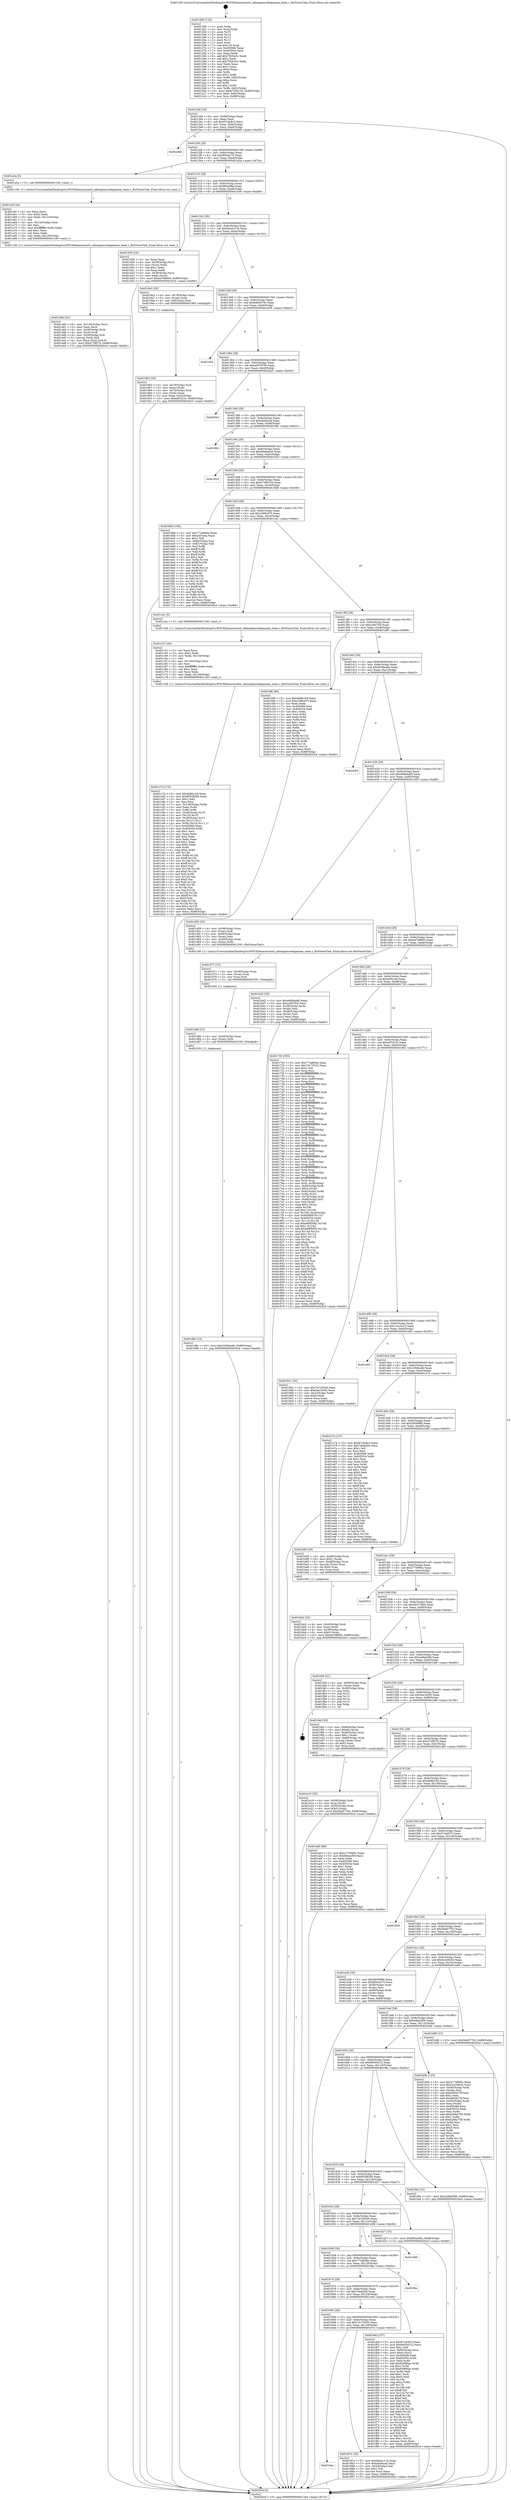 digraph "0x401260" {
  label = "0x401260 (/mnt/c/Users/mathe/Desktop/tcc/POCII/binaries/extr_labenginecodegameai_team.c_BotVoiceChat_Final-ollvm.out::main(0))"
  labelloc = "t"
  node[shape=record]

  Entry [label="",width=0.3,height=0.3,shape=circle,fillcolor=black,style=filled]
  "0x4012d4" [label="{
     0x4012d4 [32]\l
     | [instrs]\l
     &nbsp;&nbsp;0x4012d4 \<+6\>: mov -0x88(%rbp),%eax\l
     &nbsp;&nbsp;0x4012da \<+2\>: mov %eax,%ecx\l
     &nbsp;&nbsp;0x4012dc \<+6\>: sub $0x87cdc6c3,%ecx\l
     &nbsp;&nbsp;0x4012e2 \<+6\>: mov %eax,-0x9c(%rbp)\l
     &nbsp;&nbsp;0x4012e8 \<+6\>: mov %ecx,-0xa0(%rbp)\l
     &nbsp;&nbsp;0x4012ee \<+6\>: je 00000000004020b9 \<main+0xe59\>\l
  }"]
  "0x4020b9" [label="{
     0x4020b9\l
  }", style=dashed]
  "0x4012f4" [label="{
     0x4012f4 [28]\l
     | [instrs]\l
     &nbsp;&nbsp;0x4012f4 \<+5\>: jmp 00000000004012f9 \<main+0x99\>\l
     &nbsp;&nbsp;0x4012f9 \<+6\>: mov -0x9c(%rbp),%eax\l
     &nbsp;&nbsp;0x4012ff \<+5\>: sub $0x8f34a270,%eax\l
     &nbsp;&nbsp;0x401304 \<+6\>: mov %eax,-0xa4(%rbp)\l
     &nbsp;&nbsp;0x40130a \<+6\>: je 0000000000401a5a \<main+0x7fa\>\l
  }"]
  Exit [label="",width=0.3,height=0.3,shape=circle,fillcolor=black,style=filled,peripheries=2]
  "0x401a5a" [label="{
     0x401a5a [5]\l
     | [instrs]\l
     &nbsp;&nbsp;0x401a5a \<+5\>: call 0000000000401160 \<next_i\>\l
     | [calls]\l
     &nbsp;&nbsp;0x401160 \{1\} (/mnt/c/Users/mathe/Desktop/tcc/POCII/binaries/extr_labenginecodegameai_team.c_BotVoiceChat_Final-ollvm.out::next_i)\l
  }"]
  "0x401310" [label="{
     0x401310 [28]\l
     | [instrs]\l
     &nbsp;&nbsp;0x401310 \<+5\>: jmp 0000000000401315 \<main+0xb5\>\l
     &nbsp;&nbsp;0x401315 \<+6\>: mov -0x9c(%rbp),%eax\l
     &nbsp;&nbsp;0x40131b \<+5\>: sub $0x8f3a4f6a,%eax\l
     &nbsp;&nbsp;0x401320 \<+6\>: mov %eax,-0xa8(%rbp)\l
     &nbsp;&nbsp;0x401326 \<+6\>: je 0000000000401d36 \<main+0xad6\>\l
  }"]
  "0x401d8c" [label="{
     0x401d8c [15]\l
     | [instrs]\l
     &nbsp;&nbsp;0x401d8c \<+10\>: movl $0x2294ba4b,-0x88(%rbp)\l
     &nbsp;&nbsp;0x401d96 \<+5\>: jmp 00000000004020cd \<main+0xe6d\>\l
  }"]
  "0x401d36" [label="{
     0x401d36 [34]\l
     | [instrs]\l
     &nbsp;&nbsp;0x401d36 \<+2\>: xor %eax,%eax\l
     &nbsp;&nbsp;0x401d38 \<+4\>: mov -0x38(%rbp),%rcx\l
     &nbsp;&nbsp;0x401d3c \<+2\>: mov (%rcx),%edx\l
     &nbsp;&nbsp;0x401d3e \<+3\>: sub $0x1,%eax\l
     &nbsp;&nbsp;0x401d41 \<+2\>: sub %eax,%edx\l
     &nbsp;&nbsp;0x401d43 \<+4\>: mov -0x38(%rbp),%rcx\l
     &nbsp;&nbsp;0x401d47 \<+2\>: mov %edx,(%rcx)\l
     &nbsp;&nbsp;0x401d49 \<+10\>: movl $0xed768665,-0x88(%rbp)\l
     &nbsp;&nbsp;0x401d53 \<+5\>: jmp 00000000004020cd \<main+0xe6d\>\l
  }"]
  "0x40132c" [label="{
     0x40132c [28]\l
     | [instrs]\l
     &nbsp;&nbsp;0x40132c \<+5\>: jmp 0000000000401331 \<main+0xd1\>\l
     &nbsp;&nbsp;0x401331 \<+6\>: mov -0x9c(%rbp),%eax\l
     &nbsp;&nbsp;0x401337 \<+5\>: sub $0x9a42c116,%eax\l
     &nbsp;&nbsp;0x40133c \<+6\>: mov %eax,-0xac(%rbp)\l
     &nbsp;&nbsp;0x401342 \<+6\>: je 00000000004019a3 \<main+0x743\>\l
  }"]
  "0x401d80" [label="{
     0x401d80 [12]\l
     | [instrs]\l
     &nbsp;&nbsp;0x401d80 \<+4\>: mov -0x40(%rbp),%rax\l
     &nbsp;&nbsp;0x401d84 \<+3\>: mov (%rax),%rdi\l
     &nbsp;&nbsp;0x401d87 \<+5\>: call 0000000000401030 \<free@plt\>\l
     | [calls]\l
     &nbsp;&nbsp;0x401030 \{1\} (unknown)\l
  }"]
  "0x4019a3" [label="{
     0x4019a3 [16]\l
     | [instrs]\l
     &nbsp;&nbsp;0x4019a3 \<+4\>: mov -0x78(%rbp),%rax\l
     &nbsp;&nbsp;0x4019a7 \<+3\>: mov (%rax),%rax\l
     &nbsp;&nbsp;0x4019aa \<+4\>: mov 0x8(%rax),%rdi\l
     &nbsp;&nbsp;0x4019ae \<+5\>: call 0000000000401060 \<atoi@plt\>\l
     | [calls]\l
     &nbsp;&nbsp;0x401060 \{1\} (unknown)\l
  }"]
  "0x401348" [label="{
     0x401348 [28]\l
     | [instrs]\l
     &nbsp;&nbsp;0x401348 \<+5\>: jmp 000000000040134d \<main+0xed\>\l
     &nbsp;&nbsp;0x40134d \<+6\>: mov -0x9c(%rbp),%eax\l
     &nbsp;&nbsp;0x401353 \<+5\>: sub $0x9d64479c,%eax\l
     &nbsp;&nbsp;0x401358 \<+6\>: mov %eax,-0xb0(%rbp)\l
     &nbsp;&nbsp;0x40135e \<+6\>: je 0000000000401e05 \<main+0xba5\>\l
  }"]
  "0x401d71" [label="{
     0x401d71 [15]\l
     | [instrs]\l
     &nbsp;&nbsp;0x401d71 \<+4\>: mov -0x58(%rbp),%rax\l
     &nbsp;&nbsp;0x401d75 \<+3\>: mov (%rax),%rax\l
     &nbsp;&nbsp;0x401d78 \<+3\>: mov %rax,%rdi\l
     &nbsp;&nbsp;0x401d7b \<+5\>: call 0000000000401030 \<free@plt\>\l
     | [calls]\l
     &nbsp;&nbsp;0x401030 \{1\} (unknown)\l
  }"]
  "0x401e05" [label="{
     0x401e05\l
  }", style=dashed]
  "0x401364" [label="{
     0x401364 [28]\l
     | [instrs]\l
     &nbsp;&nbsp;0x401364 \<+5\>: jmp 0000000000401369 \<main+0x109\>\l
     &nbsp;&nbsp;0x401369 \<+6\>: mov -0x9c(%rbp),%eax\l
     &nbsp;&nbsp;0x40136f \<+5\>: sub $0xae978756,%eax\l
     &nbsp;&nbsp;0x401374 \<+6\>: mov %eax,-0xb4(%rbp)\l
     &nbsp;&nbsp;0x40137a \<+6\>: je 00000000004020a5 \<main+0xe45\>\l
  }"]
  "0x401c7d" [label="{
     0x401c7d [170]\l
     | [instrs]\l
     &nbsp;&nbsp;0x401c7d \<+5\>: mov $0x4b8fcc54,%ecx\l
     &nbsp;&nbsp;0x401c82 \<+5\>: mov $0x6f358280,%edx\l
     &nbsp;&nbsp;0x401c87 \<+3\>: mov $0x1,%dil\l
     &nbsp;&nbsp;0x401c8a \<+2\>: xor %esi,%esi\l
     &nbsp;&nbsp;0x401c8c \<+7\>: mov -0x138(%rbp),%r8d\l
     &nbsp;&nbsp;0x401c93 \<+4\>: imul %eax,%r8d\l
     &nbsp;&nbsp;0x401c97 \<+3\>: mov %r8b,%r9b\l
     &nbsp;&nbsp;0x401c9a \<+4\>: mov -0x40(%rbp),%r10\l
     &nbsp;&nbsp;0x401c9e \<+3\>: mov (%r10),%r10\l
     &nbsp;&nbsp;0x401ca1 \<+4\>: mov -0x38(%rbp),%r11\l
     &nbsp;&nbsp;0x401ca5 \<+3\>: movslq (%r11),%r11\l
     &nbsp;&nbsp;0x401ca8 \<+4\>: mov %r9b,(%r10,%r11,1)\l
     &nbsp;&nbsp;0x401cac \<+7\>: mov 0x405068,%eax\l
     &nbsp;&nbsp;0x401cb3 \<+8\>: mov 0x405054,%r8d\l
     &nbsp;&nbsp;0x401cbb \<+3\>: sub $0x1,%esi\l
     &nbsp;&nbsp;0x401cbe \<+2\>: mov %eax,%ebx\l
     &nbsp;&nbsp;0x401cc0 \<+2\>: add %esi,%ebx\l
     &nbsp;&nbsp;0x401cc2 \<+3\>: imul %ebx,%eax\l
     &nbsp;&nbsp;0x401cc5 \<+3\>: and $0x1,%eax\l
     &nbsp;&nbsp;0x401cc8 \<+3\>: cmp $0x0,%eax\l
     &nbsp;&nbsp;0x401ccb \<+4\>: sete %r9b\l
     &nbsp;&nbsp;0x401ccf \<+4\>: cmp $0xa,%r8d\l
     &nbsp;&nbsp;0x401cd3 \<+4\>: setl %r14b\l
     &nbsp;&nbsp;0x401cd7 \<+3\>: mov %r9b,%r15b\l
     &nbsp;&nbsp;0x401cda \<+4\>: xor $0xff,%r15b\l
     &nbsp;&nbsp;0x401cde \<+3\>: mov %r14b,%r12b\l
     &nbsp;&nbsp;0x401ce1 \<+4\>: xor $0xff,%r12b\l
     &nbsp;&nbsp;0x401ce5 \<+4\>: xor $0x0,%dil\l
     &nbsp;&nbsp;0x401ce9 \<+3\>: mov %r15b,%r13b\l
     &nbsp;&nbsp;0x401cec \<+4\>: and $0x0,%r13b\l
     &nbsp;&nbsp;0x401cf0 \<+3\>: and %dil,%r9b\l
     &nbsp;&nbsp;0x401cf3 \<+3\>: mov %r12b,%al\l
     &nbsp;&nbsp;0x401cf6 \<+2\>: and $0x0,%al\l
     &nbsp;&nbsp;0x401cf8 \<+3\>: and %dil,%r14b\l
     &nbsp;&nbsp;0x401cfb \<+3\>: or %r9b,%r13b\l
     &nbsp;&nbsp;0x401cfe \<+3\>: or %r14b,%al\l
     &nbsp;&nbsp;0x401d01 \<+3\>: xor %al,%r13b\l
     &nbsp;&nbsp;0x401d04 \<+3\>: or %r12b,%r15b\l
     &nbsp;&nbsp;0x401d07 \<+4\>: xor $0xff,%r15b\l
     &nbsp;&nbsp;0x401d0b \<+4\>: or $0x0,%dil\l
     &nbsp;&nbsp;0x401d0f \<+3\>: and %dil,%r15b\l
     &nbsp;&nbsp;0x401d12 \<+3\>: or %r15b,%r13b\l
     &nbsp;&nbsp;0x401d15 \<+4\>: test $0x1,%r13b\l
     &nbsp;&nbsp;0x401d19 \<+3\>: cmovne %edx,%ecx\l
     &nbsp;&nbsp;0x401d1c \<+6\>: mov %ecx,-0x88(%rbp)\l
     &nbsp;&nbsp;0x401d22 \<+5\>: jmp 00000000004020cd \<main+0xe6d\>\l
  }"]
  "0x4020a5" [label="{
     0x4020a5\l
  }", style=dashed]
  "0x401380" [label="{
     0x401380 [28]\l
     | [instrs]\l
     &nbsp;&nbsp;0x401380 \<+5\>: jmp 0000000000401385 \<main+0x125\>\l
     &nbsp;&nbsp;0x401385 \<+6\>: mov -0x9c(%rbp),%eax\l
     &nbsp;&nbsp;0x40138b \<+5\>: sub $0xafcbbcad,%eax\l
     &nbsp;&nbsp;0x401390 \<+6\>: mov %eax,-0xb8(%rbp)\l
     &nbsp;&nbsp;0x401396 \<+6\>: je 000000000040189c \<main+0x63c\>\l
  }"]
  "0x401c51" [label="{
     0x401c51 [44]\l
     | [instrs]\l
     &nbsp;&nbsp;0x401c51 \<+2\>: xor %ecx,%ecx\l
     &nbsp;&nbsp;0x401c53 \<+5\>: mov $0x2,%edx\l
     &nbsp;&nbsp;0x401c58 \<+6\>: mov %edx,-0x134(%rbp)\l
     &nbsp;&nbsp;0x401c5e \<+1\>: cltd\l
     &nbsp;&nbsp;0x401c5f \<+6\>: mov -0x134(%rbp),%esi\l
     &nbsp;&nbsp;0x401c65 \<+2\>: idiv %esi\l
     &nbsp;&nbsp;0x401c67 \<+6\>: imul $0xfffffffe,%edx,%edx\l
     &nbsp;&nbsp;0x401c6d \<+3\>: sub $0x1,%ecx\l
     &nbsp;&nbsp;0x401c70 \<+2\>: sub %ecx,%edx\l
     &nbsp;&nbsp;0x401c72 \<+6\>: mov %edx,-0x138(%rbp)\l
     &nbsp;&nbsp;0x401c78 \<+5\>: call 0000000000401160 \<next_i\>\l
     | [calls]\l
     &nbsp;&nbsp;0x401160 \{1\} (/mnt/c/Users/mathe/Desktop/tcc/POCII/binaries/extr_labenginecodegameai_team.c_BotVoiceChat_Final-ollvm.out::next_i)\l
  }"]
  "0x40189c" [label="{
     0x40189c\l
  }", style=dashed]
  "0x40139c" [label="{
     0x40139c [28]\l
     | [instrs]\l
     &nbsp;&nbsp;0x40139c \<+5\>: jmp 00000000004013a1 \<main+0x141\>\l
     &nbsp;&nbsp;0x4013a1 \<+6\>: mov -0x9c(%rbp),%eax\l
     &nbsp;&nbsp;0x4013a7 \<+5\>: sub $0xb6a9aab5,%eax\l
     &nbsp;&nbsp;0x4013ac \<+6\>: mov %eax,-0xbc(%rbp)\l
     &nbsp;&nbsp;0x4013b2 \<+6\>: je 0000000000401925 \<main+0x6c5\>\l
  }"]
  "0x401bb2" [label="{
     0x401bb2 [32]\l
     | [instrs]\l
     &nbsp;&nbsp;0x401bb2 \<+4\>: mov -0x40(%rbp),%rdi\l
     &nbsp;&nbsp;0x401bb6 \<+3\>: mov %rax,(%rdi)\l
     &nbsp;&nbsp;0x401bb9 \<+4\>: mov -0x38(%rbp),%rax\l
     &nbsp;&nbsp;0x401bbd \<+6\>: movl $0x0,(%rax)\l
     &nbsp;&nbsp;0x401bc3 \<+10\>: movl $0xed768665,-0x88(%rbp)\l
     &nbsp;&nbsp;0x401bcd \<+5\>: jmp 00000000004020cd \<main+0xe6d\>\l
  }"]
  "0x401925" [label="{
     0x401925\l
  }", style=dashed]
  "0x4013b8" [label="{
     0x4013b8 [28]\l
     | [instrs]\l
     &nbsp;&nbsp;0x4013b8 \<+5\>: jmp 00000000004013bd \<main+0x15d\>\l
     &nbsp;&nbsp;0x4013bd \<+6\>: mov -0x9c(%rbp),%eax\l
     &nbsp;&nbsp;0x4013c3 \<+5\>: sub $0xb720b154,%eax\l
     &nbsp;&nbsp;0x4013c8 \<+6\>: mov %eax,-0xc0(%rbp)\l
     &nbsp;&nbsp;0x4013ce \<+6\>: je 00000000004016b6 \<main+0x456\>\l
  }"]
  "0x401a8b" [label="{
     0x401a8b [42]\l
     | [instrs]\l
     &nbsp;&nbsp;0x401a8b \<+6\>: mov -0x130(%rbp),%ecx\l
     &nbsp;&nbsp;0x401a91 \<+3\>: imul %eax,%ecx\l
     &nbsp;&nbsp;0x401a94 \<+4\>: mov -0x58(%rbp),%rdi\l
     &nbsp;&nbsp;0x401a98 \<+3\>: mov (%rdi),%rdi\l
     &nbsp;&nbsp;0x401a9b \<+4\>: mov -0x50(%rbp),%r8\l
     &nbsp;&nbsp;0x401a9f \<+3\>: movslq (%r8),%r8\l
     &nbsp;&nbsp;0x401aa2 \<+4\>: mov %ecx,(%rdi,%r8,4)\l
     &nbsp;&nbsp;0x401aa6 \<+10\>: movl $0x472ff27b,-0x88(%rbp)\l
     &nbsp;&nbsp;0x401ab0 \<+5\>: jmp 00000000004020cd \<main+0xe6d\>\l
  }"]
  "0x4016b6" [label="{
     0x4016b6 [106]\l
     | [instrs]\l
     &nbsp;&nbsp;0x4016b6 \<+5\>: mov $0x772a694e,%eax\l
     &nbsp;&nbsp;0x4016bb \<+5\>: mov $0xa03ccea,%ecx\l
     &nbsp;&nbsp;0x4016c0 \<+2\>: mov $0x1,%dl\l
     &nbsp;&nbsp;0x4016c2 \<+7\>: mov -0x82(%rbp),%sil\l
     &nbsp;&nbsp;0x4016c9 \<+7\>: mov -0x81(%rbp),%dil\l
     &nbsp;&nbsp;0x4016d0 \<+3\>: mov %sil,%r8b\l
     &nbsp;&nbsp;0x4016d3 \<+4\>: xor $0xff,%r8b\l
     &nbsp;&nbsp;0x4016d7 \<+3\>: mov %dil,%r9b\l
     &nbsp;&nbsp;0x4016da \<+4\>: xor $0xff,%r9b\l
     &nbsp;&nbsp;0x4016de \<+3\>: xor $0x1,%dl\l
     &nbsp;&nbsp;0x4016e1 \<+3\>: mov %r8b,%r10b\l
     &nbsp;&nbsp;0x4016e4 \<+4\>: and $0xff,%r10b\l
     &nbsp;&nbsp;0x4016e8 \<+3\>: and %dl,%sil\l
     &nbsp;&nbsp;0x4016eb \<+3\>: mov %r9b,%r11b\l
     &nbsp;&nbsp;0x4016ee \<+4\>: and $0xff,%r11b\l
     &nbsp;&nbsp;0x4016f2 \<+3\>: and %dl,%dil\l
     &nbsp;&nbsp;0x4016f5 \<+3\>: or %sil,%r10b\l
     &nbsp;&nbsp;0x4016f8 \<+3\>: or %dil,%r11b\l
     &nbsp;&nbsp;0x4016fb \<+3\>: xor %r11b,%r10b\l
     &nbsp;&nbsp;0x4016fe \<+3\>: or %r9b,%r8b\l
     &nbsp;&nbsp;0x401701 \<+4\>: xor $0xff,%r8b\l
     &nbsp;&nbsp;0x401705 \<+3\>: or $0x1,%dl\l
     &nbsp;&nbsp;0x401708 \<+3\>: and %dl,%r8b\l
     &nbsp;&nbsp;0x40170b \<+3\>: or %r8b,%r10b\l
     &nbsp;&nbsp;0x40170e \<+4\>: test $0x1,%r10b\l
     &nbsp;&nbsp;0x401712 \<+3\>: cmovne %ecx,%eax\l
     &nbsp;&nbsp;0x401715 \<+6\>: mov %eax,-0x88(%rbp)\l
     &nbsp;&nbsp;0x40171b \<+5\>: jmp 00000000004020cd \<main+0xe6d\>\l
  }"]
  "0x4013d4" [label="{
     0x4013d4 [28]\l
     | [instrs]\l
     &nbsp;&nbsp;0x4013d4 \<+5\>: jmp 00000000004013d9 \<main+0x179\>\l
     &nbsp;&nbsp;0x4013d9 \<+6\>: mov -0x9c(%rbp),%eax\l
     &nbsp;&nbsp;0x4013df \<+5\>: sub $0xc268cd75,%eax\l
     &nbsp;&nbsp;0x4013e4 \<+6\>: mov %eax,-0xc4(%rbp)\l
     &nbsp;&nbsp;0x4013ea \<+6\>: je 0000000000401c4c \<main+0x9ec\>\l
  }"]
  "0x4020cd" [label="{
     0x4020cd [5]\l
     | [instrs]\l
     &nbsp;&nbsp;0x4020cd \<+5\>: jmp 00000000004012d4 \<main+0x74\>\l
  }"]
  "0x401260" [label="{
     0x401260 [116]\l
     | [instrs]\l
     &nbsp;&nbsp;0x401260 \<+1\>: push %rbp\l
     &nbsp;&nbsp;0x401261 \<+3\>: mov %rsp,%rbp\l
     &nbsp;&nbsp;0x401264 \<+2\>: push %r15\l
     &nbsp;&nbsp;0x401266 \<+2\>: push %r14\l
     &nbsp;&nbsp;0x401268 \<+2\>: push %r13\l
     &nbsp;&nbsp;0x40126a \<+2\>: push %r12\l
     &nbsp;&nbsp;0x40126c \<+1\>: push %rbx\l
     &nbsp;&nbsp;0x40126d \<+7\>: sub $0x118,%rsp\l
     &nbsp;&nbsp;0x401274 \<+7\>: mov 0x405068,%eax\l
     &nbsp;&nbsp;0x40127b \<+7\>: mov 0x405054,%ecx\l
     &nbsp;&nbsp;0x401282 \<+2\>: mov %eax,%edx\l
     &nbsp;&nbsp;0x401284 \<+6\>: add $0x792fce5c,%edx\l
     &nbsp;&nbsp;0x40128a \<+3\>: sub $0x1,%edx\l
     &nbsp;&nbsp;0x40128d \<+6\>: sub $0x792fce5c,%edx\l
     &nbsp;&nbsp;0x401293 \<+3\>: imul %edx,%eax\l
     &nbsp;&nbsp;0x401296 \<+3\>: and $0x1,%eax\l
     &nbsp;&nbsp;0x401299 \<+3\>: cmp $0x0,%eax\l
     &nbsp;&nbsp;0x40129c \<+4\>: sete %r8b\l
     &nbsp;&nbsp;0x4012a0 \<+4\>: and $0x1,%r8b\l
     &nbsp;&nbsp;0x4012a4 \<+7\>: mov %r8b,-0x82(%rbp)\l
     &nbsp;&nbsp;0x4012ab \<+3\>: cmp $0xa,%ecx\l
     &nbsp;&nbsp;0x4012ae \<+4\>: setl %r8b\l
     &nbsp;&nbsp;0x4012b2 \<+4\>: and $0x1,%r8b\l
     &nbsp;&nbsp;0x4012b6 \<+7\>: mov %r8b,-0x81(%rbp)\l
     &nbsp;&nbsp;0x4012bd \<+10\>: movl $0xb720b154,-0x88(%rbp)\l
     &nbsp;&nbsp;0x4012c7 \<+6\>: mov %edi,-0x8c(%rbp)\l
     &nbsp;&nbsp;0x4012cd \<+7\>: mov %rsi,-0x98(%rbp)\l
  }"]
  "0x401a5f" [label="{
     0x401a5f [44]\l
     | [instrs]\l
     &nbsp;&nbsp;0x401a5f \<+2\>: xor %ecx,%ecx\l
     &nbsp;&nbsp;0x401a61 \<+5\>: mov $0x2,%edx\l
     &nbsp;&nbsp;0x401a66 \<+6\>: mov %edx,-0x12c(%rbp)\l
     &nbsp;&nbsp;0x401a6c \<+1\>: cltd\l
     &nbsp;&nbsp;0x401a6d \<+6\>: mov -0x12c(%rbp),%esi\l
     &nbsp;&nbsp;0x401a73 \<+2\>: idiv %esi\l
     &nbsp;&nbsp;0x401a75 \<+6\>: imul $0xfffffffe,%edx,%edx\l
     &nbsp;&nbsp;0x401a7b \<+3\>: sub $0x1,%ecx\l
     &nbsp;&nbsp;0x401a7e \<+2\>: sub %ecx,%edx\l
     &nbsp;&nbsp;0x401a80 \<+6\>: mov %edx,-0x130(%rbp)\l
     &nbsp;&nbsp;0x401a86 \<+5\>: call 0000000000401160 \<next_i\>\l
     | [calls]\l
     &nbsp;&nbsp;0x401160 \{1\} (/mnt/c/Users/mathe/Desktop/tcc/POCII/binaries/extr_labenginecodegameai_team.c_BotVoiceChat_Final-ollvm.out::next_i)\l
  }"]
  "0x401c4c" [label="{
     0x401c4c [5]\l
     | [instrs]\l
     &nbsp;&nbsp;0x401c4c \<+5\>: call 0000000000401160 \<next_i\>\l
     | [calls]\l
     &nbsp;&nbsp;0x401160 \{1\} (/mnt/c/Users/mathe/Desktop/tcc/POCII/binaries/extr_labenginecodegameai_team.c_BotVoiceChat_Final-ollvm.out::next_i)\l
  }"]
  "0x4013f0" [label="{
     0x4013f0 [28]\l
     | [instrs]\l
     &nbsp;&nbsp;0x4013f0 \<+5\>: jmp 00000000004013f5 \<main+0x195\>\l
     &nbsp;&nbsp;0x4013f5 \<+6\>: mov -0x9c(%rbp),%eax\l
     &nbsp;&nbsp;0x4013fb \<+5\>: sub $0xcc907fc6,%eax\l
     &nbsp;&nbsp;0x401400 \<+6\>: mov %eax,-0xc8(%rbp)\l
     &nbsp;&nbsp;0x401406 \<+6\>: je 0000000000401bf6 \<main+0x996\>\l
  }"]
  "0x401a16" [label="{
     0x401a16 [32]\l
     | [instrs]\l
     &nbsp;&nbsp;0x401a16 \<+4\>: mov -0x58(%rbp),%rdi\l
     &nbsp;&nbsp;0x401a1a \<+3\>: mov %rax,(%rdi)\l
     &nbsp;&nbsp;0x401a1d \<+4\>: mov -0x50(%rbp),%rax\l
     &nbsp;&nbsp;0x401a21 \<+6\>: movl $0x0,(%rax)\l
     &nbsp;&nbsp;0x401a27 \<+10\>: movl $0x5bd97763,-0x88(%rbp)\l
     &nbsp;&nbsp;0x401a31 \<+5\>: jmp 00000000004020cd \<main+0xe6d\>\l
  }"]
  "0x401bf6" [label="{
     0x401bf6 [86]\l
     | [instrs]\l
     &nbsp;&nbsp;0x401bf6 \<+5\>: mov $0x4b8fcc54,%eax\l
     &nbsp;&nbsp;0x401bfb \<+5\>: mov $0xc268cd75,%ecx\l
     &nbsp;&nbsp;0x401c00 \<+2\>: xor %edx,%edx\l
     &nbsp;&nbsp;0x401c02 \<+7\>: mov 0x405068,%esi\l
     &nbsp;&nbsp;0x401c09 \<+7\>: mov 0x405054,%edi\l
     &nbsp;&nbsp;0x401c10 \<+3\>: sub $0x1,%edx\l
     &nbsp;&nbsp;0x401c13 \<+3\>: mov %esi,%r8d\l
     &nbsp;&nbsp;0x401c16 \<+3\>: add %edx,%r8d\l
     &nbsp;&nbsp;0x401c19 \<+4\>: imul %r8d,%esi\l
     &nbsp;&nbsp;0x401c1d \<+3\>: and $0x1,%esi\l
     &nbsp;&nbsp;0x401c20 \<+3\>: cmp $0x0,%esi\l
     &nbsp;&nbsp;0x401c23 \<+4\>: sete %r9b\l
     &nbsp;&nbsp;0x401c27 \<+3\>: cmp $0xa,%edi\l
     &nbsp;&nbsp;0x401c2a \<+4\>: setl %r10b\l
     &nbsp;&nbsp;0x401c2e \<+3\>: mov %r9b,%r11b\l
     &nbsp;&nbsp;0x401c31 \<+3\>: and %r10b,%r11b\l
     &nbsp;&nbsp;0x401c34 \<+3\>: xor %r10b,%r9b\l
     &nbsp;&nbsp;0x401c37 \<+3\>: or %r9b,%r11b\l
     &nbsp;&nbsp;0x401c3a \<+4\>: test $0x1,%r11b\l
     &nbsp;&nbsp;0x401c3e \<+3\>: cmovne %ecx,%eax\l
     &nbsp;&nbsp;0x401c41 \<+6\>: mov %eax,-0x88(%rbp)\l
     &nbsp;&nbsp;0x401c47 \<+5\>: jmp 00000000004020cd \<main+0xe6d\>\l
  }"]
  "0x40140c" [label="{
     0x40140c [28]\l
     | [instrs]\l
     &nbsp;&nbsp;0x40140c \<+5\>: jmp 0000000000401411 \<main+0x1b1\>\l
     &nbsp;&nbsp;0x401411 \<+6\>: mov -0x9c(%rbp),%eax\l
     &nbsp;&nbsp;0x401417 \<+5\>: sub $0xd038ea9a,%eax\l
     &nbsp;&nbsp;0x40141c \<+6\>: mov %eax,-0xcc(%rbp)\l
     &nbsp;&nbsp;0x401422 \<+6\>: je 0000000000402003 \<main+0xda3\>\l
  }"]
  "0x4019b3" [label="{
     0x4019b3 [30]\l
     | [instrs]\l
     &nbsp;&nbsp;0x4019b3 \<+4\>: mov -0x70(%rbp),%rdi\l
     &nbsp;&nbsp;0x4019b7 \<+2\>: mov %eax,(%rdi)\l
     &nbsp;&nbsp;0x4019b9 \<+4\>: mov -0x70(%rbp),%rdi\l
     &nbsp;&nbsp;0x4019bd \<+2\>: mov (%rdi),%eax\l
     &nbsp;&nbsp;0x4019bf \<+3\>: mov %eax,-0x2c(%rbp)\l
     &nbsp;&nbsp;0x4019c2 \<+10\>: movl $0xe83323c,-0x88(%rbp)\l
     &nbsp;&nbsp;0x4019cc \<+5\>: jmp 00000000004020cd \<main+0xe6d\>\l
  }"]
  "0x402003" [label="{
     0x402003\l
  }", style=dashed]
  "0x401428" [label="{
     0x401428 [28]\l
     | [instrs]\l
     &nbsp;&nbsp;0x401428 \<+5\>: jmp 000000000040142d \<main+0x1cd\>\l
     &nbsp;&nbsp;0x40142d \<+6\>: mov -0x9c(%rbp),%eax\l
     &nbsp;&nbsp;0x401433 \<+5\>: sub $0xe89b4a80,%eax\l
     &nbsp;&nbsp;0x401438 \<+6\>: mov %eax,-0xd0(%rbp)\l
     &nbsp;&nbsp;0x40143e \<+6\>: je 0000000000401d58 \<main+0xaf8\>\l
  }"]
  "0x4016ac" [label="{
     0x4016ac\l
  }", style=dashed]
  "0x401d58" [label="{
     0x401d58 [25]\l
     | [instrs]\l
     &nbsp;&nbsp;0x401d58 \<+4\>: mov -0x58(%rbp),%rax\l
     &nbsp;&nbsp;0x401d5c \<+3\>: mov (%rax),%rdi\l
     &nbsp;&nbsp;0x401d5f \<+4\>: mov -0x68(%rbp),%rax\l
     &nbsp;&nbsp;0x401d63 \<+2\>: mov (%rax),%esi\l
     &nbsp;&nbsp;0x401d65 \<+4\>: mov -0x40(%rbp),%rax\l
     &nbsp;&nbsp;0x401d69 \<+3\>: mov (%rax),%rdx\l
     &nbsp;&nbsp;0x401d6c \<+5\>: call 0000000000401240 \<BotVoiceChat\>\l
     | [calls]\l
     &nbsp;&nbsp;0x401240 \{1\} (/mnt/c/Users/mathe/Desktop/tcc/POCII/binaries/extr_labenginecodegameai_team.c_BotVoiceChat_Final-ollvm.out::BotVoiceChat)\l
  }"]
  "0x401444" [label="{
     0x401444 [28]\l
     | [instrs]\l
     &nbsp;&nbsp;0x401444 \<+5\>: jmp 0000000000401449 \<main+0x1e9\>\l
     &nbsp;&nbsp;0x401449 \<+6\>: mov -0x9c(%rbp),%eax\l
     &nbsp;&nbsp;0x40144f \<+5\>: sub $0xed768665,%eax\l
     &nbsp;&nbsp;0x401454 \<+6\>: mov %eax,-0xd4(%rbp)\l
     &nbsp;&nbsp;0x40145a \<+6\>: je 0000000000401bd2 \<main+0x972\>\l
  }"]
  "0x40187e" [label="{
     0x40187e [30]\l
     | [instrs]\l
     &nbsp;&nbsp;0x40187e \<+5\>: mov $0x9a42c116,%eax\l
     &nbsp;&nbsp;0x401883 \<+5\>: mov $0xafcbbcad,%ecx\l
     &nbsp;&nbsp;0x401888 \<+3\>: mov -0x2d(%rbp),%dl\l
     &nbsp;&nbsp;0x40188b \<+3\>: test $0x1,%dl\l
     &nbsp;&nbsp;0x40188e \<+3\>: cmovne %ecx,%eax\l
     &nbsp;&nbsp;0x401891 \<+6\>: mov %eax,-0x88(%rbp)\l
     &nbsp;&nbsp;0x401897 \<+5\>: jmp 00000000004020cd \<main+0xe6d\>\l
  }"]
  "0x401bd2" [label="{
     0x401bd2 [36]\l
     | [instrs]\l
     &nbsp;&nbsp;0x401bd2 \<+5\>: mov $0xe89b4a80,%eax\l
     &nbsp;&nbsp;0x401bd7 \<+5\>: mov $0xcc907fc6,%ecx\l
     &nbsp;&nbsp;0x401bdc \<+4\>: mov -0x38(%rbp),%rdx\l
     &nbsp;&nbsp;0x401be0 \<+2\>: mov (%rdx),%esi\l
     &nbsp;&nbsp;0x401be2 \<+4\>: mov -0x48(%rbp),%rdx\l
     &nbsp;&nbsp;0x401be6 \<+2\>: cmp (%rdx),%esi\l
     &nbsp;&nbsp;0x401be8 \<+3\>: cmovl %ecx,%eax\l
     &nbsp;&nbsp;0x401beb \<+6\>: mov %eax,-0x88(%rbp)\l
     &nbsp;&nbsp;0x401bf1 \<+5\>: jmp 00000000004020cd \<main+0xe6d\>\l
  }"]
  "0x401460" [label="{
     0x401460 [28]\l
     | [instrs]\l
     &nbsp;&nbsp;0x401460 \<+5\>: jmp 0000000000401465 \<main+0x205\>\l
     &nbsp;&nbsp;0x401465 \<+6\>: mov -0x9c(%rbp),%eax\l
     &nbsp;&nbsp;0x40146b \<+5\>: sub $0xa03ccea,%eax\l
     &nbsp;&nbsp;0x401470 \<+6\>: mov %eax,-0xd8(%rbp)\l
     &nbsp;&nbsp;0x401476 \<+6\>: je 0000000000401720 \<main+0x4c0\>\l
  }"]
  "0x401690" [label="{
     0x401690 [28]\l
     | [instrs]\l
     &nbsp;&nbsp;0x401690 \<+5\>: jmp 0000000000401695 \<main+0x435\>\l
     &nbsp;&nbsp;0x401695 \<+6\>: mov -0x9c(%rbp),%eax\l
     &nbsp;&nbsp;0x40169b \<+5\>: sub $0x7d170352,%eax\l
     &nbsp;&nbsp;0x4016a0 \<+6\>: mov %eax,-0x128(%rbp)\l
     &nbsp;&nbsp;0x4016a6 \<+6\>: je 000000000040187e \<main+0x61e\>\l
  }"]
  "0x401720" [label="{
     0x401720 [350]\l
     | [instrs]\l
     &nbsp;&nbsp;0x401720 \<+5\>: mov $0x772a694e,%eax\l
     &nbsp;&nbsp;0x401725 \<+5\>: mov $0x7d170352,%ecx\l
     &nbsp;&nbsp;0x40172a \<+2\>: mov $0x1,%dl\l
     &nbsp;&nbsp;0x40172c \<+3\>: mov %rsp,%rsi\l
     &nbsp;&nbsp;0x40172f \<+4\>: add $0xfffffffffffffff0,%rsi\l
     &nbsp;&nbsp;0x401733 \<+3\>: mov %rsi,%rsp\l
     &nbsp;&nbsp;0x401736 \<+4\>: mov %rsi,-0x80(%rbp)\l
     &nbsp;&nbsp;0x40173a \<+3\>: mov %rsp,%rsi\l
     &nbsp;&nbsp;0x40173d \<+4\>: add $0xfffffffffffffff0,%rsi\l
     &nbsp;&nbsp;0x401741 \<+3\>: mov %rsi,%rsp\l
     &nbsp;&nbsp;0x401744 \<+3\>: mov %rsp,%rdi\l
     &nbsp;&nbsp;0x401747 \<+4\>: add $0xfffffffffffffff0,%rdi\l
     &nbsp;&nbsp;0x40174b \<+3\>: mov %rdi,%rsp\l
     &nbsp;&nbsp;0x40174e \<+4\>: mov %rdi,-0x78(%rbp)\l
     &nbsp;&nbsp;0x401752 \<+3\>: mov %rsp,%rdi\l
     &nbsp;&nbsp;0x401755 \<+4\>: add $0xfffffffffffffff0,%rdi\l
     &nbsp;&nbsp;0x401759 \<+3\>: mov %rdi,%rsp\l
     &nbsp;&nbsp;0x40175c \<+4\>: mov %rdi,-0x70(%rbp)\l
     &nbsp;&nbsp;0x401760 \<+3\>: mov %rsp,%rdi\l
     &nbsp;&nbsp;0x401763 \<+4\>: add $0xfffffffffffffff0,%rdi\l
     &nbsp;&nbsp;0x401767 \<+3\>: mov %rdi,%rsp\l
     &nbsp;&nbsp;0x40176a \<+4\>: mov %rdi,-0x68(%rbp)\l
     &nbsp;&nbsp;0x40176e \<+3\>: mov %rsp,%rdi\l
     &nbsp;&nbsp;0x401771 \<+4\>: add $0xfffffffffffffff0,%rdi\l
     &nbsp;&nbsp;0x401775 \<+3\>: mov %rdi,%rsp\l
     &nbsp;&nbsp;0x401778 \<+4\>: mov %rdi,-0x60(%rbp)\l
     &nbsp;&nbsp;0x40177c \<+3\>: mov %rsp,%rdi\l
     &nbsp;&nbsp;0x40177f \<+4\>: add $0xfffffffffffffff0,%rdi\l
     &nbsp;&nbsp;0x401783 \<+3\>: mov %rdi,%rsp\l
     &nbsp;&nbsp;0x401786 \<+4\>: mov %rdi,-0x58(%rbp)\l
     &nbsp;&nbsp;0x40178a \<+3\>: mov %rsp,%rdi\l
     &nbsp;&nbsp;0x40178d \<+4\>: add $0xfffffffffffffff0,%rdi\l
     &nbsp;&nbsp;0x401791 \<+3\>: mov %rdi,%rsp\l
     &nbsp;&nbsp;0x401794 \<+4\>: mov %rdi,-0x50(%rbp)\l
     &nbsp;&nbsp;0x401798 \<+3\>: mov %rsp,%rdi\l
     &nbsp;&nbsp;0x40179b \<+4\>: add $0xfffffffffffffff0,%rdi\l
     &nbsp;&nbsp;0x40179f \<+3\>: mov %rdi,%rsp\l
     &nbsp;&nbsp;0x4017a2 \<+4\>: mov %rdi,-0x48(%rbp)\l
     &nbsp;&nbsp;0x4017a6 \<+3\>: mov %rsp,%rdi\l
     &nbsp;&nbsp;0x4017a9 \<+4\>: add $0xfffffffffffffff0,%rdi\l
     &nbsp;&nbsp;0x4017ad \<+3\>: mov %rdi,%rsp\l
     &nbsp;&nbsp;0x4017b0 \<+4\>: mov %rdi,-0x40(%rbp)\l
     &nbsp;&nbsp;0x4017b4 \<+3\>: mov %rsp,%rdi\l
     &nbsp;&nbsp;0x4017b7 \<+4\>: add $0xfffffffffffffff0,%rdi\l
     &nbsp;&nbsp;0x4017bb \<+3\>: mov %rdi,%rsp\l
     &nbsp;&nbsp;0x4017be \<+4\>: mov %rdi,-0x38(%rbp)\l
     &nbsp;&nbsp;0x4017c2 \<+4\>: mov -0x80(%rbp),%rdi\l
     &nbsp;&nbsp;0x4017c6 \<+6\>: movl $0x0,(%rdi)\l
     &nbsp;&nbsp;0x4017cc \<+7\>: mov -0x8c(%rbp),%r8d\l
     &nbsp;&nbsp;0x4017d3 \<+3\>: mov %r8d,(%rsi)\l
     &nbsp;&nbsp;0x4017d6 \<+4\>: mov -0x78(%rbp),%rdi\l
     &nbsp;&nbsp;0x4017da \<+7\>: mov -0x98(%rbp),%r9\l
     &nbsp;&nbsp;0x4017e1 \<+3\>: mov %r9,(%rdi)\l
     &nbsp;&nbsp;0x4017e4 \<+3\>: cmpl $0x2,(%rsi)\l
     &nbsp;&nbsp;0x4017e7 \<+4\>: setne %r10b\l
     &nbsp;&nbsp;0x4017eb \<+4\>: and $0x1,%r10b\l
     &nbsp;&nbsp;0x4017ef \<+4\>: mov %r10b,-0x2d(%rbp)\l
     &nbsp;&nbsp;0x4017f3 \<+8\>: mov 0x405068,%r11d\l
     &nbsp;&nbsp;0x4017fb \<+7\>: mov 0x405054,%ebx\l
     &nbsp;&nbsp;0x401802 \<+3\>: mov %r11d,%r14d\l
     &nbsp;&nbsp;0x401805 \<+7\>: sub $0xe89f5992,%r14d\l
     &nbsp;&nbsp;0x40180c \<+4\>: sub $0x1,%r14d\l
     &nbsp;&nbsp;0x401810 \<+7\>: add $0xe89f5992,%r14d\l
     &nbsp;&nbsp;0x401817 \<+4\>: imul %r14d,%r11d\l
     &nbsp;&nbsp;0x40181b \<+4\>: and $0x1,%r11d\l
     &nbsp;&nbsp;0x40181f \<+4\>: cmp $0x0,%r11d\l
     &nbsp;&nbsp;0x401823 \<+4\>: sete %r10b\l
     &nbsp;&nbsp;0x401827 \<+3\>: cmp $0xa,%ebx\l
     &nbsp;&nbsp;0x40182a \<+4\>: setl %r15b\l
     &nbsp;&nbsp;0x40182e \<+3\>: mov %r10b,%r12b\l
     &nbsp;&nbsp;0x401831 \<+4\>: xor $0xff,%r12b\l
     &nbsp;&nbsp;0x401835 \<+3\>: mov %r15b,%r13b\l
     &nbsp;&nbsp;0x401838 \<+4\>: xor $0xff,%r13b\l
     &nbsp;&nbsp;0x40183c \<+3\>: xor $0x1,%dl\l
     &nbsp;&nbsp;0x40183f \<+3\>: mov %r12b,%sil\l
     &nbsp;&nbsp;0x401842 \<+4\>: and $0xff,%sil\l
     &nbsp;&nbsp;0x401846 \<+3\>: and %dl,%r10b\l
     &nbsp;&nbsp;0x401849 \<+3\>: mov %r13b,%dil\l
     &nbsp;&nbsp;0x40184c \<+4\>: and $0xff,%dil\l
     &nbsp;&nbsp;0x401850 \<+3\>: and %dl,%r15b\l
     &nbsp;&nbsp;0x401853 \<+3\>: or %r10b,%sil\l
     &nbsp;&nbsp;0x401856 \<+3\>: or %r15b,%dil\l
     &nbsp;&nbsp;0x401859 \<+3\>: xor %dil,%sil\l
     &nbsp;&nbsp;0x40185c \<+3\>: or %r13b,%r12b\l
     &nbsp;&nbsp;0x40185f \<+4\>: xor $0xff,%r12b\l
     &nbsp;&nbsp;0x401863 \<+3\>: or $0x1,%dl\l
     &nbsp;&nbsp;0x401866 \<+3\>: and %dl,%r12b\l
     &nbsp;&nbsp;0x401869 \<+3\>: or %r12b,%sil\l
     &nbsp;&nbsp;0x40186c \<+4\>: test $0x1,%sil\l
     &nbsp;&nbsp;0x401870 \<+3\>: cmovne %ecx,%eax\l
     &nbsp;&nbsp;0x401873 \<+6\>: mov %eax,-0x88(%rbp)\l
     &nbsp;&nbsp;0x401879 \<+5\>: jmp 00000000004020cd \<main+0xe6d\>\l
  }"]
  "0x40147c" [label="{
     0x40147c [28]\l
     | [instrs]\l
     &nbsp;&nbsp;0x40147c \<+5\>: jmp 0000000000401481 \<main+0x221\>\l
     &nbsp;&nbsp;0x401481 \<+6\>: mov -0x9c(%rbp),%eax\l
     &nbsp;&nbsp;0x401487 \<+5\>: sub $0xe83323c,%eax\l
     &nbsp;&nbsp;0x40148c \<+6\>: mov %eax,-0xdc(%rbp)\l
     &nbsp;&nbsp;0x401492 \<+6\>: je 00000000004019d1 \<main+0x771\>\l
  }"]
  "0x401efd" [label="{
     0x401efd [157]\l
     | [instrs]\l
     &nbsp;&nbsp;0x401efd \<+5\>: mov $0x87cdc6c3,%eax\l
     &nbsp;&nbsp;0x401f02 \<+5\>: mov $0x66504212,%ecx\l
     &nbsp;&nbsp;0x401f07 \<+2\>: mov $0x1,%dl\l
     &nbsp;&nbsp;0x401f09 \<+4\>: mov -0x80(%rbp),%rsi\l
     &nbsp;&nbsp;0x401f0d \<+6\>: movl $0x0,(%rsi)\l
     &nbsp;&nbsp;0x401f13 \<+7\>: mov 0x405068,%edi\l
     &nbsp;&nbsp;0x401f1a \<+8\>: mov 0x405054,%r8d\l
     &nbsp;&nbsp;0x401f22 \<+3\>: mov %edi,%r9d\l
     &nbsp;&nbsp;0x401f25 \<+7\>: add $0xfc086fae,%r9d\l
     &nbsp;&nbsp;0x401f2c \<+4\>: sub $0x1,%r9d\l
     &nbsp;&nbsp;0x401f30 \<+7\>: sub $0xfc086fae,%r9d\l
     &nbsp;&nbsp;0x401f37 \<+4\>: imul %r9d,%edi\l
     &nbsp;&nbsp;0x401f3b \<+3\>: and $0x1,%edi\l
     &nbsp;&nbsp;0x401f3e \<+3\>: cmp $0x0,%edi\l
     &nbsp;&nbsp;0x401f41 \<+4\>: sete %r10b\l
     &nbsp;&nbsp;0x401f45 \<+4\>: cmp $0xa,%r8d\l
     &nbsp;&nbsp;0x401f49 \<+4\>: setl %r11b\l
     &nbsp;&nbsp;0x401f4d \<+3\>: mov %r10b,%bl\l
     &nbsp;&nbsp;0x401f50 \<+3\>: xor $0xff,%bl\l
     &nbsp;&nbsp;0x401f53 \<+3\>: mov %r11b,%r14b\l
     &nbsp;&nbsp;0x401f56 \<+4\>: xor $0xff,%r14b\l
     &nbsp;&nbsp;0x401f5a \<+3\>: xor $0x0,%dl\l
     &nbsp;&nbsp;0x401f5d \<+3\>: mov %bl,%r15b\l
     &nbsp;&nbsp;0x401f60 \<+4\>: and $0x0,%r15b\l
     &nbsp;&nbsp;0x401f64 \<+3\>: and %dl,%r10b\l
     &nbsp;&nbsp;0x401f67 \<+3\>: mov %r14b,%r12b\l
     &nbsp;&nbsp;0x401f6a \<+4\>: and $0x0,%r12b\l
     &nbsp;&nbsp;0x401f6e \<+3\>: and %dl,%r11b\l
     &nbsp;&nbsp;0x401f71 \<+3\>: or %r10b,%r15b\l
     &nbsp;&nbsp;0x401f74 \<+3\>: or %r11b,%r12b\l
     &nbsp;&nbsp;0x401f77 \<+3\>: xor %r12b,%r15b\l
     &nbsp;&nbsp;0x401f7a \<+3\>: or %r14b,%bl\l
     &nbsp;&nbsp;0x401f7d \<+3\>: xor $0xff,%bl\l
     &nbsp;&nbsp;0x401f80 \<+3\>: or $0x0,%dl\l
     &nbsp;&nbsp;0x401f83 \<+2\>: and %dl,%bl\l
     &nbsp;&nbsp;0x401f85 \<+3\>: or %bl,%r15b\l
     &nbsp;&nbsp;0x401f88 \<+4\>: test $0x1,%r15b\l
     &nbsp;&nbsp;0x401f8c \<+3\>: cmovne %ecx,%eax\l
     &nbsp;&nbsp;0x401f8f \<+6\>: mov %eax,-0x88(%rbp)\l
     &nbsp;&nbsp;0x401f95 \<+5\>: jmp 00000000004020cd \<main+0xe6d\>\l
  }"]
  "0x401674" [label="{
     0x401674 [28]\l
     | [instrs]\l
     &nbsp;&nbsp;0x401674 \<+5\>: jmp 0000000000401679 \<main+0x419\>\l
     &nbsp;&nbsp;0x401679 \<+6\>: mov -0x9c(%rbp),%eax\l
     &nbsp;&nbsp;0x40167f \<+5\>: sub $0x79edd2fc,%eax\l
     &nbsp;&nbsp;0x401684 \<+6\>: mov %eax,-0x124(%rbp)\l
     &nbsp;&nbsp;0x40168a \<+6\>: je 0000000000401efd \<main+0xc9d\>\l
  }"]
  "0x4019d1" [label="{
     0x4019d1 [30]\l
     | [instrs]\l
     &nbsp;&nbsp;0x4019d1 \<+5\>: mov $0x74128349,%eax\l
     &nbsp;&nbsp;0x4019d6 \<+5\>: mov $0x3ea16c95,%ecx\l
     &nbsp;&nbsp;0x4019db \<+3\>: mov -0x2c(%rbp),%edx\l
     &nbsp;&nbsp;0x4019de \<+3\>: cmp $0x0,%edx\l
     &nbsp;&nbsp;0x4019e1 \<+3\>: cmove %ecx,%eax\l
     &nbsp;&nbsp;0x4019e4 \<+6\>: mov %eax,-0x88(%rbp)\l
     &nbsp;&nbsp;0x4019ea \<+5\>: jmp 00000000004020cd \<main+0xe6d\>\l
  }"]
  "0x401498" [label="{
     0x401498 [28]\l
     | [instrs]\l
     &nbsp;&nbsp;0x401498 \<+5\>: jmp 000000000040149d \<main+0x23d\>\l
     &nbsp;&nbsp;0x40149d \<+6\>: mov -0x9c(%rbp),%eax\l
     &nbsp;&nbsp;0x4014a3 \<+5\>: sub $0x11ec3a12,%eax\l
     &nbsp;&nbsp;0x4014a8 \<+6\>: mov %eax,-0xe0(%rbp)\l
     &nbsp;&nbsp;0x4014ae \<+6\>: je 0000000000401e65 \<main+0xc05\>\l
  }"]
  "0x401fbe" [label="{
     0x401fbe\l
  }", style=dashed]
  "0x401e65" [label="{
     0x401e65\l
  }", style=dashed]
  "0x4014b4" [label="{
     0x4014b4 [28]\l
     | [instrs]\l
     &nbsp;&nbsp;0x4014b4 \<+5\>: jmp 00000000004014b9 \<main+0x259\>\l
     &nbsp;&nbsp;0x4014b9 \<+6\>: mov -0x9c(%rbp),%eax\l
     &nbsp;&nbsp;0x4014bf \<+5\>: sub $0x2294ba4b,%eax\l
     &nbsp;&nbsp;0x4014c4 \<+6\>: mov %eax,-0xe4(%rbp)\l
     &nbsp;&nbsp;0x4014ca \<+6\>: je 0000000000401e74 \<main+0xc14\>\l
  }"]
  "0x401658" [label="{
     0x401658 [28]\l
     | [instrs]\l
     &nbsp;&nbsp;0x401658 \<+5\>: jmp 000000000040165d \<main+0x3fd\>\l
     &nbsp;&nbsp;0x40165d \<+6\>: mov -0x9c(%rbp),%eax\l
     &nbsp;&nbsp;0x401663 \<+5\>: sub $0x772a694e,%eax\l
     &nbsp;&nbsp;0x401668 \<+6\>: mov %eax,-0x120(%rbp)\l
     &nbsp;&nbsp;0x40166e \<+6\>: je 0000000000401fbe \<main+0xd5e\>\l
  }"]
  "0x401e74" [label="{
     0x401e74 [137]\l
     | [instrs]\l
     &nbsp;&nbsp;0x401e74 \<+5\>: mov $0x87cdc6c3,%eax\l
     &nbsp;&nbsp;0x401e79 \<+5\>: mov $0x79edd2fc,%ecx\l
     &nbsp;&nbsp;0x401e7e \<+2\>: mov $0x1,%dl\l
     &nbsp;&nbsp;0x401e80 \<+2\>: xor %esi,%esi\l
     &nbsp;&nbsp;0x401e82 \<+7\>: mov 0x405068,%edi\l
     &nbsp;&nbsp;0x401e89 \<+8\>: mov 0x405054,%r8d\l
     &nbsp;&nbsp;0x401e91 \<+3\>: sub $0x1,%esi\l
     &nbsp;&nbsp;0x401e94 \<+3\>: mov %edi,%r9d\l
     &nbsp;&nbsp;0x401e97 \<+3\>: add %esi,%r9d\l
     &nbsp;&nbsp;0x401e9a \<+4\>: imul %r9d,%edi\l
     &nbsp;&nbsp;0x401e9e \<+3\>: and $0x1,%edi\l
     &nbsp;&nbsp;0x401ea1 \<+3\>: cmp $0x0,%edi\l
     &nbsp;&nbsp;0x401ea4 \<+4\>: sete %r10b\l
     &nbsp;&nbsp;0x401ea8 \<+4\>: cmp $0xa,%r8d\l
     &nbsp;&nbsp;0x401eac \<+4\>: setl %r11b\l
     &nbsp;&nbsp;0x401eb0 \<+3\>: mov %r10b,%bl\l
     &nbsp;&nbsp;0x401eb3 \<+3\>: xor $0xff,%bl\l
     &nbsp;&nbsp;0x401eb6 \<+3\>: mov %r11b,%r14b\l
     &nbsp;&nbsp;0x401eb9 \<+4\>: xor $0xff,%r14b\l
     &nbsp;&nbsp;0x401ebd \<+3\>: xor $0x0,%dl\l
     &nbsp;&nbsp;0x401ec0 \<+3\>: mov %bl,%r15b\l
     &nbsp;&nbsp;0x401ec3 \<+4\>: and $0x0,%r15b\l
     &nbsp;&nbsp;0x401ec7 \<+3\>: and %dl,%r10b\l
     &nbsp;&nbsp;0x401eca \<+3\>: mov %r14b,%r12b\l
     &nbsp;&nbsp;0x401ecd \<+4\>: and $0x0,%r12b\l
     &nbsp;&nbsp;0x401ed1 \<+3\>: and %dl,%r11b\l
     &nbsp;&nbsp;0x401ed4 \<+3\>: or %r10b,%r15b\l
     &nbsp;&nbsp;0x401ed7 \<+3\>: or %r11b,%r12b\l
     &nbsp;&nbsp;0x401eda \<+3\>: xor %r12b,%r15b\l
     &nbsp;&nbsp;0x401edd \<+3\>: or %r14b,%bl\l
     &nbsp;&nbsp;0x401ee0 \<+3\>: xor $0xff,%bl\l
     &nbsp;&nbsp;0x401ee3 \<+3\>: or $0x0,%dl\l
     &nbsp;&nbsp;0x401ee6 \<+2\>: and %dl,%bl\l
     &nbsp;&nbsp;0x401ee8 \<+3\>: or %bl,%r15b\l
     &nbsp;&nbsp;0x401eeb \<+4\>: test $0x1,%r15b\l
     &nbsp;&nbsp;0x401eef \<+3\>: cmovne %ecx,%eax\l
     &nbsp;&nbsp;0x401ef2 \<+6\>: mov %eax,-0x88(%rbp)\l
     &nbsp;&nbsp;0x401ef8 \<+5\>: jmp 00000000004020cd \<main+0xe6d\>\l
  }"]
  "0x4014d0" [label="{
     0x4014d0 [28]\l
     | [instrs]\l
     &nbsp;&nbsp;0x4014d0 \<+5\>: jmp 00000000004014d5 \<main+0x275\>\l
     &nbsp;&nbsp;0x4014d5 \<+6\>: mov -0x9c(%rbp),%eax\l
     &nbsp;&nbsp;0x4014db \<+5\>: sub $0x2656f9fd,%eax\l
     &nbsp;&nbsp;0x4014e0 \<+6\>: mov %eax,-0xe8(%rbp)\l
     &nbsp;&nbsp;0x4014e6 \<+6\>: je 0000000000401b95 \<main+0x935\>\l
  }"]
  "0x401d9b" [label="{
     0x401d9b\l
  }", style=dashed]
  "0x401b95" [label="{
     0x401b95 [29]\l
     | [instrs]\l
     &nbsp;&nbsp;0x401b95 \<+4\>: mov -0x48(%rbp),%rax\l
     &nbsp;&nbsp;0x401b99 \<+6\>: movl $0x1,(%rax)\l
     &nbsp;&nbsp;0x401b9f \<+4\>: mov -0x48(%rbp),%rax\l
     &nbsp;&nbsp;0x401ba3 \<+3\>: movslq (%rax),%rax\l
     &nbsp;&nbsp;0x401ba6 \<+4\>: shl $0x0,%rax\l
     &nbsp;&nbsp;0x401baa \<+3\>: mov %rax,%rdi\l
     &nbsp;&nbsp;0x401bad \<+5\>: call 0000000000401050 \<malloc@plt\>\l
     | [calls]\l
     &nbsp;&nbsp;0x401050 \{1\} (unknown)\l
  }"]
  "0x4014ec" [label="{
     0x4014ec [28]\l
     | [instrs]\l
     &nbsp;&nbsp;0x4014ec \<+5\>: jmp 00000000004014f1 \<main+0x291\>\l
     &nbsp;&nbsp;0x4014f1 \<+6\>: mov -0x9c(%rbp),%eax\l
     &nbsp;&nbsp;0x4014f7 \<+5\>: sub $0x2770985c,%eax\l
     &nbsp;&nbsp;0x4014fc \<+6\>: mov %eax,-0xec(%rbp)\l
     &nbsp;&nbsp;0x401502 \<+6\>: je 0000000000402021 \<main+0xdc1\>\l
  }"]
  "0x40163c" [label="{
     0x40163c [28]\l
     | [instrs]\l
     &nbsp;&nbsp;0x40163c \<+5\>: jmp 0000000000401641 \<main+0x3e1\>\l
     &nbsp;&nbsp;0x401641 \<+6\>: mov -0x9c(%rbp),%eax\l
     &nbsp;&nbsp;0x401647 \<+5\>: sub $0x74128349,%eax\l
     &nbsp;&nbsp;0x40164c \<+6\>: mov %eax,-0x11c(%rbp)\l
     &nbsp;&nbsp;0x401652 \<+6\>: je 0000000000401d9b \<main+0xb3b\>\l
  }"]
  "0x402021" [label="{
     0x402021\l
  }", style=dashed]
  "0x401508" [label="{
     0x401508 [28]\l
     | [instrs]\l
     &nbsp;&nbsp;0x401508 \<+5\>: jmp 000000000040150d \<main+0x2ad\>\l
     &nbsp;&nbsp;0x40150d \<+6\>: mov -0x9c(%rbp),%eax\l
     &nbsp;&nbsp;0x401513 \<+5\>: sub $0x2b4725e4,%eax\l
     &nbsp;&nbsp;0x401518 \<+6\>: mov %eax,-0xf0(%rbp)\l
     &nbsp;&nbsp;0x40151e \<+6\>: je 0000000000401daa \<main+0xb4a\>\l
  }"]
  "0x401d27" [label="{
     0x401d27 [15]\l
     | [instrs]\l
     &nbsp;&nbsp;0x401d27 \<+10\>: movl $0x8f3a4f6a,-0x88(%rbp)\l
     &nbsp;&nbsp;0x401d31 \<+5\>: jmp 00000000004020cd \<main+0xe6d\>\l
  }"]
  "0x401daa" [label="{
     0x401daa\l
  }", style=dashed]
  "0x401524" [label="{
     0x401524 [28]\l
     | [instrs]\l
     &nbsp;&nbsp;0x401524 \<+5\>: jmp 0000000000401529 \<main+0x2c9\>\l
     &nbsp;&nbsp;0x401529 \<+6\>: mov -0x9c(%rbp),%eax\l
     &nbsp;&nbsp;0x40152f \<+5\>: sub $0x2e8ab589,%eax\l
     &nbsp;&nbsp;0x401534 \<+6\>: mov %eax,-0xf4(%rbp)\l
     &nbsp;&nbsp;0x40153a \<+6\>: je 0000000000401fa9 \<main+0xd49\>\l
  }"]
  "0x401620" [label="{
     0x401620 [28]\l
     | [instrs]\l
     &nbsp;&nbsp;0x401620 \<+5\>: jmp 0000000000401625 \<main+0x3c5\>\l
     &nbsp;&nbsp;0x401625 \<+6\>: mov -0x9c(%rbp),%eax\l
     &nbsp;&nbsp;0x40162b \<+5\>: sub $0x6f358280,%eax\l
     &nbsp;&nbsp;0x401630 \<+6\>: mov %eax,-0x118(%rbp)\l
     &nbsp;&nbsp;0x401636 \<+6\>: je 0000000000401d27 \<main+0xac7\>\l
  }"]
  "0x401fa9" [label="{
     0x401fa9 [21]\l
     | [instrs]\l
     &nbsp;&nbsp;0x401fa9 \<+4\>: mov -0x80(%rbp),%rax\l
     &nbsp;&nbsp;0x401fad \<+2\>: mov (%rax),%eax\l
     &nbsp;&nbsp;0x401faf \<+4\>: lea -0x28(%rbp),%rsp\l
     &nbsp;&nbsp;0x401fb3 \<+1\>: pop %rbx\l
     &nbsp;&nbsp;0x401fb4 \<+2\>: pop %r12\l
     &nbsp;&nbsp;0x401fb6 \<+2\>: pop %r13\l
     &nbsp;&nbsp;0x401fb8 \<+2\>: pop %r14\l
     &nbsp;&nbsp;0x401fba \<+2\>: pop %r15\l
     &nbsp;&nbsp;0x401fbc \<+1\>: pop %rbp\l
     &nbsp;&nbsp;0x401fbd \<+1\>: ret\l
  }"]
  "0x401540" [label="{
     0x401540 [28]\l
     | [instrs]\l
     &nbsp;&nbsp;0x401540 \<+5\>: jmp 0000000000401545 \<main+0x2e5\>\l
     &nbsp;&nbsp;0x401545 \<+6\>: mov -0x9c(%rbp),%eax\l
     &nbsp;&nbsp;0x40154b \<+5\>: sub $0x3ea16c95,%eax\l
     &nbsp;&nbsp;0x401550 \<+6\>: mov %eax,-0xf8(%rbp)\l
     &nbsp;&nbsp;0x401556 \<+6\>: je 00000000004019ef \<main+0x78f\>\l
  }"]
  "0x401f9a" [label="{
     0x401f9a [15]\l
     | [instrs]\l
     &nbsp;&nbsp;0x401f9a \<+10\>: movl $0x2e8ab589,-0x88(%rbp)\l
     &nbsp;&nbsp;0x401fa4 \<+5\>: jmp 00000000004020cd \<main+0xe6d\>\l
  }"]
  "0x4019ef" [label="{
     0x4019ef [39]\l
     | [instrs]\l
     &nbsp;&nbsp;0x4019ef \<+4\>: mov -0x68(%rbp),%rax\l
     &nbsp;&nbsp;0x4019f3 \<+6\>: movl $0x64,(%rax)\l
     &nbsp;&nbsp;0x4019f9 \<+4\>: mov -0x60(%rbp),%rax\l
     &nbsp;&nbsp;0x4019fd \<+6\>: movl $0x1,(%rax)\l
     &nbsp;&nbsp;0x401a03 \<+4\>: mov -0x60(%rbp),%rax\l
     &nbsp;&nbsp;0x401a07 \<+3\>: movslq (%rax),%rax\l
     &nbsp;&nbsp;0x401a0a \<+4\>: shl $0x2,%rax\l
     &nbsp;&nbsp;0x401a0e \<+3\>: mov %rax,%rdi\l
     &nbsp;&nbsp;0x401a11 \<+5\>: call 0000000000401050 \<malloc@plt\>\l
     | [calls]\l
     &nbsp;&nbsp;0x401050 \{1\} (unknown)\l
  }"]
  "0x40155c" [label="{
     0x40155c [28]\l
     | [instrs]\l
     &nbsp;&nbsp;0x40155c \<+5\>: jmp 0000000000401561 \<main+0x301\>\l
     &nbsp;&nbsp;0x401561 \<+6\>: mov -0x9c(%rbp),%eax\l
     &nbsp;&nbsp;0x401567 \<+5\>: sub $0x472ff27b,%eax\l
     &nbsp;&nbsp;0x40156c \<+6\>: mov %eax,-0xfc(%rbp)\l
     &nbsp;&nbsp;0x401572 \<+6\>: je 0000000000401ab5 \<main+0x855\>\l
  }"]
  "0x401604" [label="{
     0x401604 [28]\l
     | [instrs]\l
     &nbsp;&nbsp;0x401604 \<+5\>: jmp 0000000000401609 \<main+0x3a9\>\l
     &nbsp;&nbsp;0x401609 \<+6\>: mov -0x9c(%rbp),%eax\l
     &nbsp;&nbsp;0x40160f \<+5\>: sub $0x66504212,%eax\l
     &nbsp;&nbsp;0x401614 \<+6\>: mov %eax,-0x114(%rbp)\l
     &nbsp;&nbsp;0x40161a \<+6\>: je 0000000000401f9a \<main+0xd3a\>\l
  }"]
  "0x401ab5" [label="{
     0x401ab5 [86]\l
     | [instrs]\l
     &nbsp;&nbsp;0x401ab5 \<+5\>: mov $0x2770985c,%eax\l
     &nbsp;&nbsp;0x401aba \<+5\>: mov $0x64bacf59,%ecx\l
     &nbsp;&nbsp;0x401abf \<+2\>: xor %edx,%edx\l
     &nbsp;&nbsp;0x401ac1 \<+7\>: mov 0x405068,%esi\l
     &nbsp;&nbsp;0x401ac8 \<+7\>: mov 0x405054,%edi\l
     &nbsp;&nbsp;0x401acf \<+3\>: sub $0x1,%edx\l
     &nbsp;&nbsp;0x401ad2 \<+3\>: mov %esi,%r8d\l
     &nbsp;&nbsp;0x401ad5 \<+3\>: add %edx,%r8d\l
     &nbsp;&nbsp;0x401ad8 \<+4\>: imul %r8d,%esi\l
     &nbsp;&nbsp;0x401adc \<+3\>: and $0x1,%esi\l
     &nbsp;&nbsp;0x401adf \<+3\>: cmp $0x0,%esi\l
     &nbsp;&nbsp;0x401ae2 \<+4\>: sete %r9b\l
     &nbsp;&nbsp;0x401ae6 \<+3\>: cmp $0xa,%edi\l
     &nbsp;&nbsp;0x401ae9 \<+4\>: setl %r10b\l
     &nbsp;&nbsp;0x401aed \<+3\>: mov %r9b,%r11b\l
     &nbsp;&nbsp;0x401af0 \<+3\>: and %r10b,%r11b\l
     &nbsp;&nbsp;0x401af3 \<+3\>: xor %r10b,%r9b\l
     &nbsp;&nbsp;0x401af6 \<+3\>: or %r9b,%r11b\l
     &nbsp;&nbsp;0x401af9 \<+4\>: test $0x1,%r11b\l
     &nbsp;&nbsp;0x401afd \<+3\>: cmovne %ecx,%eax\l
     &nbsp;&nbsp;0x401b00 \<+6\>: mov %eax,-0x88(%rbp)\l
     &nbsp;&nbsp;0x401b06 \<+5\>: jmp 00000000004020cd \<main+0xe6d\>\l
  }"]
  "0x401578" [label="{
     0x401578 [28]\l
     | [instrs]\l
     &nbsp;&nbsp;0x401578 \<+5\>: jmp 000000000040157d \<main+0x31d\>\l
     &nbsp;&nbsp;0x40157d \<+6\>: mov -0x9c(%rbp),%eax\l
     &nbsp;&nbsp;0x401583 \<+5\>: sub $0x4b8fcc54,%eax\l
     &nbsp;&nbsp;0x401588 \<+6\>: mov %eax,-0x100(%rbp)\l
     &nbsp;&nbsp;0x40158e \<+6\>: je 000000000040204b \<main+0xdeb\>\l
  }"]
  "0x401b0b" [label="{
     0x401b0b [123]\l
     | [instrs]\l
     &nbsp;&nbsp;0x401b0b \<+5\>: mov $0x2770985c,%eax\l
     &nbsp;&nbsp;0x401b10 \<+5\>: mov $0x5c439e34,%ecx\l
     &nbsp;&nbsp;0x401b15 \<+4\>: mov -0x50(%rbp),%rdx\l
     &nbsp;&nbsp;0x401b19 \<+2\>: mov (%rdx),%esi\l
     &nbsp;&nbsp;0x401b1b \<+6\>: sub $0xd05da75f,%esi\l
     &nbsp;&nbsp;0x401b21 \<+3\>: add $0x1,%esi\l
     &nbsp;&nbsp;0x401b24 \<+6\>: add $0xd05da75f,%esi\l
     &nbsp;&nbsp;0x401b2a \<+4\>: mov -0x50(%rbp),%rdx\l
     &nbsp;&nbsp;0x401b2e \<+2\>: mov %esi,(%rdx)\l
     &nbsp;&nbsp;0x401b30 \<+7\>: mov 0x405068,%esi\l
     &nbsp;&nbsp;0x401b37 \<+7\>: mov 0x405054,%edi\l
     &nbsp;&nbsp;0x401b3e \<+3\>: mov %esi,%r8d\l
     &nbsp;&nbsp;0x401b41 \<+7\>: add $0xb268a758,%r8d\l
     &nbsp;&nbsp;0x401b48 \<+4\>: sub $0x1,%r8d\l
     &nbsp;&nbsp;0x401b4c \<+7\>: sub $0xb268a758,%r8d\l
     &nbsp;&nbsp;0x401b53 \<+4\>: imul %r8d,%esi\l
     &nbsp;&nbsp;0x401b57 \<+3\>: and $0x1,%esi\l
     &nbsp;&nbsp;0x401b5a \<+3\>: cmp $0x0,%esi\l
     &nbsp;&nbsp;0x401b5d \<+4\>: sete %r9b\l
     &nbsp;&nbsp;0x401b61 \<+3\>: cmp $0xa,%edi\l
     &nbsp;&nbsp;0x401b64 \<+4\>: setl %r10b\l
     &nbsp;&nbsp;0x401b68 \<+3\>: mov %r9b,%r11b\l
     &nbsp;&nbsp;0x401b6b \<+3\>: and %r10b,%r11b\l
     &nbsp;&nbsp;0x401b6e \<+3\>: xor %r10b,%r9b\l
     &nbsp;&nbsp;0x401b71 \<+3\>: or %r9b,%r11b\l
     &nbsp;&nbsp;0x401b74 \<+4\>: test $0x1,%r11b\l
     &nbsp;&nbsp;0x401b78 \<+3\>: cmovne %ecx,%eax\l
     &nbsp;&nbsp;0x401b7b \<+6\>: mov %eax,-0x88(%rbp)\l
     &nbsp;&nbsp;0x401b81 \<+5\>: jmp 00000000004020cd \<main+0xe6d\>\l
  }"]
  "0x40204b" [label="{
     0x40204b\l
  }", style=dashed]
  "0x401594" [label="{
     0x401594 [28]\l
     | [instrs]\l
     &nbsp;&nbsp;0x401594 \<+5\>: jmp 0000000000401599 \<main+0x339\>\l
     &nbsp;&nbsp;0x401599 \<+6\>: mov -0x9c(%rbp),%eax\l
     &nbsp;&nbsp;0x40159f \<+5\>: sub $0x513af475,%eax\l
     &nbsp;&nbsp;0x4015a4 \<+6\>: mov %eax,-0x104(%rbp)\l
     &nbsp;&nbsp;0x4015aa \<+6\>: je 0000000000401994 \<main+0x734\>\l
  }"]
  "0x4015e8" [label="{
     0x4015e8 [28]\l
     | [instrs]\l
     &nbsp;&nbsp;0x4015e8 \<+5\>: jmp 00000000004015ed \<main+0x38d\>\l
     &nbsp;&nbsp;0x4015ed \<+6\>: mov -0x9c(%rbp),%eax\l
     &nbsp;&nbsp;0x4015f3 \<+5\>: sub $0x64bacf59,%eax\l
     &nbsp;&nbsp;0x4015f8 \<+6\>: mov %eax,-0x110(%rbp)\l
     &nbsp;&nbsp;0x4015fe \<+6\>: je 0000000000401b0b \<main+0x8ab\>\l
  }"]
  "0x401994" [label="{
     0x401994\l
  }", style=dashed]
  "0x4015b0" [label="{
     0x4015b0 [28]\l
     | [instrs]\l
     &nbsp;&nbsp;0x4015b0 \<+5\>: jmp 00000000004015b5 \<main+0x355\>\l
     &nbsp;&nbsp;0x4015b5 \<+6\>: mov -0x9c(%rbp),%eax\l
     &nbsp;&nbsp;0x4015bb \<+5\>: sub $0x5bd97763,%eax\l
     &nbsp;&nbsp;0x4015c0 \<+6\>: mov %eax,-0x108(%rbp)\l
     &nbsp;&nbsp;0x4015c6 \<+6\>: je 0000000000401a36 \<main+0x7d6\>\l
  }"]
  "0x401b86" [label="{
     0x401b86 [15]\l
     | [instrs]\l
     &nbsp;&nbsp;0x401b86 \<+10\>: movl $0x5bd97763,-0x88(%rbp)\l
     &nbsp;&nbsp;0x401b90 \<+5\>: jmp 00000000004020cd \<main+0xe6d\>\l
  }"]
  "0x401a36" [label="{
     0x401a36 [36]\l
     | [instrs]\l
     &nbsp;&nbsp;0x401a36 \<+5\>: mov $0x2656f9fd,%eax\l
     &nbsp;&nbsp;0x401a3b \<+5\>: mov $0x8f34a270,%ecx\l
     &nbsp;&nbsp;0x401a40 \<+4\>: mov -0x50(%rbp),%rdx\l
     &nbsp;&nbsp;0x401a44 \<+2\>: mov (%rdx),%esi\l
     &nbsp;&nbsp;0x401a46 \<+4\>: mov -0x60(%rbp),%rdx\l
     &nbsp;&nbsp;0x401a4a \<+2\>: cmp (%rdx),%esi\l
     &nbsp;&nbsp;0x401a4c \<+3\>: cmovl %ecx,%eax\l
     &nbsp;&nbsp;0x401a4f \<+6\>: mov %eax,-0x88(%rbp)\l
     &nbsp;&nbsp;0x401a55 \<+5\>: jmp 00000000004020cd \<main+0xe6d\>\l
  }"]
  "0x4015cc" [label="{
     0x4015cc [28]\l
     | [instrs]\l
     &nbsp;&nbsp;0x4015cc \<+5\>: jmp 00000000004015d1 \<main+0x371\>\l
     &nbsp;&nbsp;0x4015d1 \<+6\>: mov -0x9c(%rbp),%eax\l
     &nbsp;&nbsp;0x4015d7 \<+5\>: sub $0x5c439e34,%eax\l
     &nbsp;&nbsp;0x4015dc \<+6\>: mov %eax,-0x10c(%rbp)\l
     &nbsp;&nbsp;0x4015e2 \<+6\>: je 0000000000401b86 \<main+0x926\>\l
  }"]
  Entry -> "0x401260" [label=" 1"]
  "0x4012d4" -> "0x4020b9" [label=" 0"]
  "0x4012d4" -> "0x4012f4" [label=" 24"]
  "0x401fa9" -> Exit [label=" 1"]
  "0x4012f4" -> "0x401a5a" [label=" 1"]
  "0x4012f4" -> "0x401310" [label=" 23"]
  "0x401f9a" -> "0x4020cd" [label=" 1"]
  "0x401310" -> "0x401d36" [label=" 1"]
  "0x401310" -> "0x40132c" [label=" 22"]
  "0x401efd" -> "0x4020cd" [label=" 1"]
  "0x40132c" -> "0x4019a3" [label=" 1"]
  "0x40132c" -> "0x401348" [label=" 21"]
  "0x401e74" -> "0x4020cd" [label=" 1"]
  "0x401348" -> "0x401e05" [label=" 0"]
  "0x401348" -> "0x401364" [label=" 21"]
  "0x401d8c" -> "0x4020cd" [label=" 1"]
  "0x401364" -> "0x4020a5" [label=" 0"]
  "0x401364" -> "0x401380" [label=" 21"]
  "0x401d80" -> "0x401d8c" [label=" 1"]
  "0x401380" -> "0x40189c" [label=" 0"]
  "0x401380" -> "0x40139c" [label=" 21"]
  "0x401d71" -> "0x401d80" [label=" 1"]
  "0x40139c" -> "0x401925" [label=" 0"]
  "0x40139c" -> "0x4013b8" [label=" 21"]
  "0x401d58" -> "0x401d71" [label=" 1"]
  "0x4013b8" -> "0x4016b6" [label=" 1"]
  "0x4013b8" -> "0x4013d4" [label=" 20"]
  "0x4016b6" -> "0x4020cd" [label=" 1"]
  "0x401260" -> "0x4012d4" [label=" 1"]
  "0x4020cd" -> "0x4012d4" [label=" 23"]
  "0x401d36" -> "0x4020cd" [label=" 1"]
  "0x4013d4" -> "0x401c4c" [label=" 1"]
  "0x4013d4" -> "0x4013f0" [label=" 19"]
  "0x401d27" -> "0x4020cd" [label=" 1"]
  "0x4013f0" -> "0x401bf6" [label=" 1"]
  "0x4013f0" -> "0x40140c" [label=" 18"]
  "0x401c7d" -> "0x4020cd" [label=" 1"]
  "0x40140c" -> "0x402003" [label=" 0"]
  "0x40140c" -> "0x401428" [label=" 18"]
  "0x401c51" -> "0x401c7d" [label=" 1"]
  "0x401428" -> "0x401d58" [label=" 1"]
  "0x401428" -> "0x401444" [label=" 17"]
  "0x401c4c" -> "0x401c51" [label=" 1"]
  "0x401444" -> "0x401bd2" [label=" 2"]
  "0x401444" -> "0x401460" [label=" 15"]
  "0x401bf6" -> "0x4020cd" [label=" 1"]
  "0x401460" -> "0x401720" [label=" 1"]
  "0x401460" -> "0x40147c" [label=" 14"]
  "0x401bb2" -> "0x4020cd" [label=" 1"]
  "0x401720" -> "0x4020cd" [label=" 1"]
  "0x401b95" -> "0x401bb2" [label=" 1"]
  "0x40147c" -> "0x4019d1" [label=" 1"]
  "0x40147c" -> "0x401498" [label=" 13"]
  "0x401b0b" -> "0x4020cd" [label=" 1"]
  "0x401498" -> "0x401e65" [label=" 0"]
  "0x401498" -> "0x4014b4" [label=" 13"]
  "0x401ab5" -> "0x4020cd" [label=" 1"]
  "0x4014b4" -> "0x401e74" [label=" 1"]
  "0x4014b4" -> "0x4014d0" [label=" 12"]
  "0x401a5f" -> "0x401a8b" [label=" 1"]
  "0x4014d0" -> "0x401b95" [label=" 1"]
  "0x4014d0" -> "0x4014ec" [label=" 11"]
  "0x401a5a" -> "0x401a5f" [label=" 1"]
  "0x4014ec" -> "0x402021" [label=" 0"]
  "0x4014ec" -> "0x401508" [label=" 11"]
  "0x401a16" -> "0x4020cd" [label=" 1"]
  "0x401508" -> "0x401daa" [label=" 0"]
  "0x401508" -> "0x401524" [label=" 11"]
  "0x4019ef" -> "0x401a16" [label=" 1"]
  "0x401524" -> "0x401fa9" [label=" 1"]
  "0x401524" -> "0x401540" [label=" 10"]
  "0x4019b3" -> "0x4020cd" [label=" 1"]
  "0x401540" -> "0x4019ef" [label=" 1"]
  "0x401540" -> "0x40155c" [label=" 9"]
  "0x4019a3" -> "0x4019b3" [label=" 1"]
  "0x40155c" -> "0x401ab5" [label=" 1"]
  "0x40155c" -> "0x401578" [label=" 8"]
  "0x401690" -> "0x4016ac" [label=" 0"]
  "0x401578" -> "0x40204b" [label=" 0"]
  "0x401578" -> "0x401594" [label=" 8"]
  "0x401690" -> "0x40187e" [label=" 1"]
  "0x401594" -> "0x401994" [label=" 0"]
  "0x401594" -> "0x4015b0" [label=" 8"]
  "0x401674" -> "0x401690" [label=" 1"]
  "0x4015b0" -> "0x401a36" [label=" 2"]
  "0x4015b0" -> "0x4015cc" [label=" 6"]
  "0x401674" -> "0x401efd" [label=" 1"]
  "0x4015cc" -> "0x401b86" [label=" 1"]
  "0x4015cc" -> "0x4015e8" [label=" 5"]
  "0x401bd2" -> "0x4020cd" [label=" 2"]
  "0x4015e8" -> "0x401b0b" [label=" 1"]
  "0x4015e8" -> "0x401604" [label=" 4"]
  "0x40187e" -> "0x4020cd" [label=" 1"]
  "0x401604" -> "0x401f9a" [label=" 1"]
  "0x401604" -> "0x401620" [label=" 3"]
  "0x4019d1" -> "0x4020cd" [label=" 1"]
  "0x401620" -> "0x401d27" [label=" 1"]
  "0x401620" -> "0x40163c" [label=" 2"]
  "0x401a36" -> "0x4020cd" [label=" 2"]
  "0x40163c" -> "0x401d9b" [label=" 0"]
  "0x40163c" -> "0x401658" [label=" 2"]
  "0x401a8b" -> "0x4020cd" [label=" 1"]
  "0x401658" -> "0x401fbe" [label=" 0"]
  "0x401658" -> "0x401674" [label=" 2"]
  "0x401b86" -> "0x4020cd" [label=" 1"]
}
